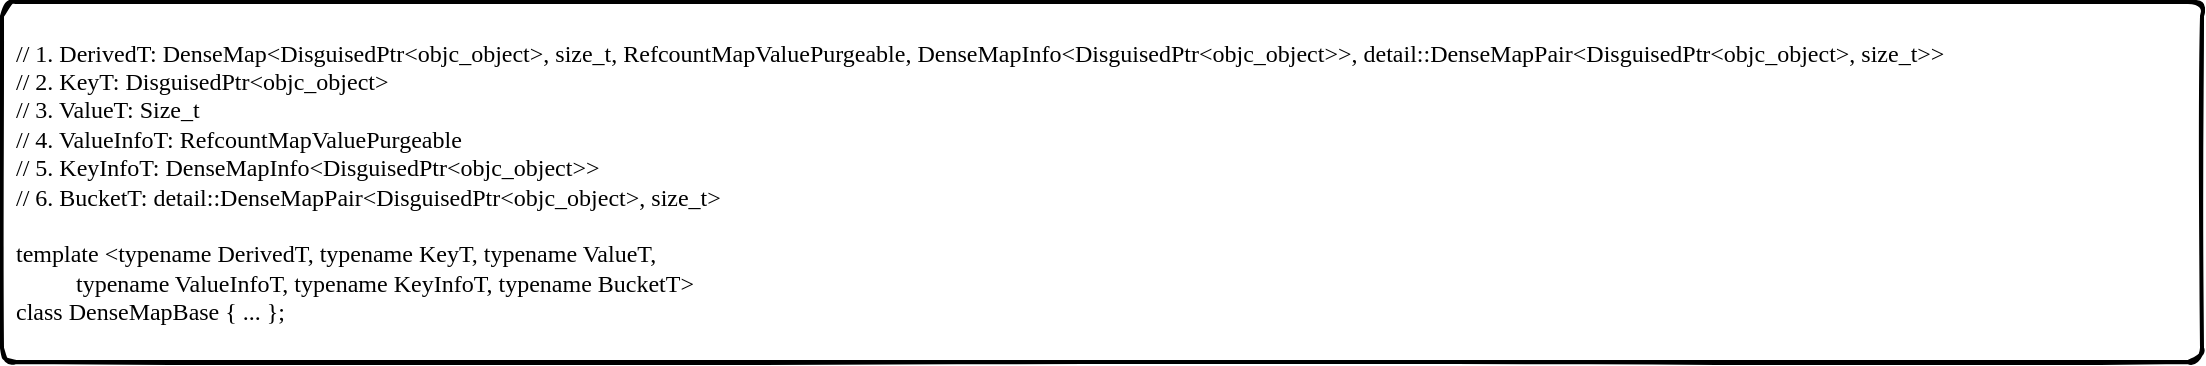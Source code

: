<mxfile version="13.5.7" type="device"><diagram id="C5RBs43oDa-KdzZeNtuy" name="Page-1"><mxGraphModel dx="2385" dy="887" grid="1" gridSize="10" guides="1" tooltips="1" connect="1" arrows="1" fold="1" page="1" pageScale="1" pageWidth="827" pageHeight="1169" math="0" shadow="0"><root><mxCell id="WIyWlLk6GJQsqaUBKTNV-0"/><mxCell id="WIyWlLk6GJQsqaUBKTNV-1" parent="WIyWlLk6GJQsqaUBKTNV-0"/><mxCell id="mRfJCPxeIyKDaVydhmNO-0" value="&lt;div&gt;&lt;span&gt;// 1. DerivedT: DenseMap&amp;lt;DisguisedPtr&amp;lt;objc_object&amp;gt;, size_t, RefcountMapValuePurgeable, DenseMapInfo&amp;lt;DisguisedPtr&amp;lt;objc_object&amp;gt;&amp;gt;, detail::DenseMapPair&amp;lt;DisguisedPtr&amp;lt;objc_object&amp;gt;, size_t&amp;gt;&amp;gt;&lt;/span&gt;&lt;br&gt;&lt;/div&gt;&lt;div&gt;// 2. KeyT: DisguisedPtr&amp;lt;objc_object&amp;gt;&lt;/div&gt;&lt;div&gt;// 3. ValueT: Size_t&lt;/div&gt;&lt;div&gt;// 4. ValueInfoT: RefcountMapValuePurgeable&lt;/div&gt;&lt;div&gt;// 5. KeyInfoT: DenseMapInfo&amp;lt;DisguisedPtr&amp;lt;objc_object&amp;gt;&amp;gt;&amp;nbsp;&lt;/div&gt;&lt;div&gt;// 6. BucketT: detail::DenseMapPair&amp;lt;DisguisedPtr&amp;lt;objc_object&amp;gt;, size_t&amp;gt;&lt;/div&gt;&lt;div&gt;&lt;br&gt;&lt;/div&gt;&lt;div&gt;template &amp;lt;typename DerivedT, typename KeyT, typename ValueT,&lt;/div&gt;&lt;div&gt;&amp;nbsp; &amp;nbsp; &amp;nbsp; &amp;nbsp; &amp;nbsp; typename ValueInfoT, typename KeyInfoT, typename BucketT&amp;gt;&lt;/div&gt;&lt;div&gt;class DenseMapBase { ... };&lt;/div&gt;" style="rounded=1;whiteSpace=wrap;html=1;absoluteArcSize=1;arcSize=14;strokeWidth=2;sketch=1;align=left;spacingLeft=5;fontFamily=Comic Sans MS;" vertex="1" parent="WIyWlLk6GJQsqaUBKTNV-1"><mxGeometry x="-620" y="20" width="1100" height="180" as="geometry"/></mxCell></root></mxGraphModel></diagram></mxfile>